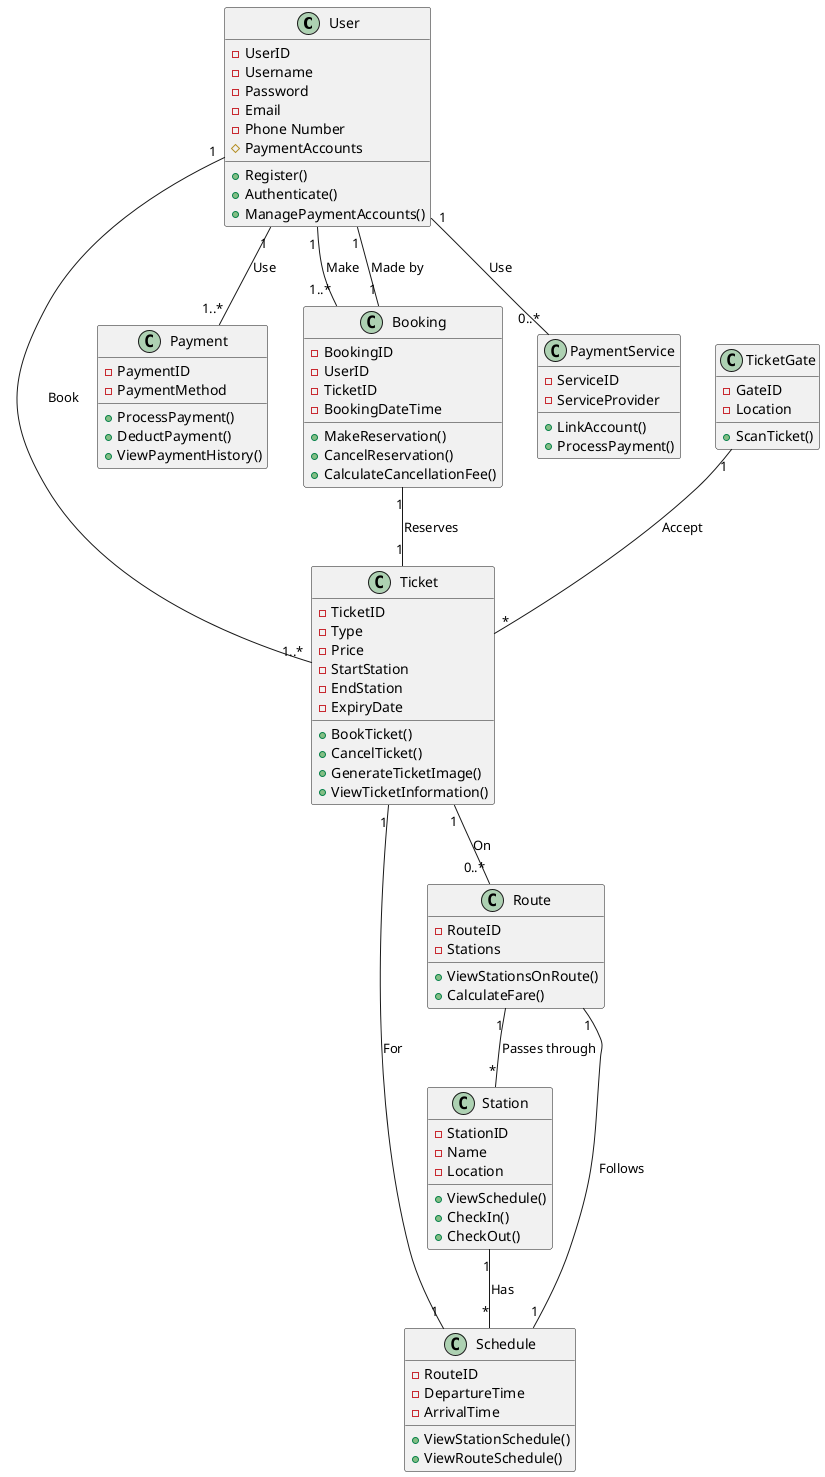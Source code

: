 @startuml HanoiMetroTicketAppAnalysis

!define METADATA class

class "User" {
  - UserID
  - Username
  - Password
  - Email
  - Phone Number
  # PaymentAccounts
  + Register()
  + Authenticate()
  + ManagePaymentAccounts()
}

class "Ticket" {
  - TicketID
  - Type
  - Price
  - StartStation
  - EndStation
  - ExpiryDate
  + BookTicket()
  + CancelTicket()
  + GenerateTicketImage()
  + ViewTicketInformation()
}

class "Payment" {
  - PaymentID
  - PaymentMethod
  + ProcessPayment()
  + DeductPayment()
  + ViewPaymentHistory()
}

class "Station" {
  - StationID
  - Name
  - Location
  + ViewSchedule()
  + CheckIn()
  + CheckOut()
}

class "Schedule" {
  - RouteID
  - DepartureTime
  - ArrivalTime
  + ViewStationSchedule()
  + ViewRouteSchedule()
}

class "Route" {
  - RouteID
  - Stations
  + ViewStationsOnRoute()
  + CalculateFare()
}

class "Booking" {
  - BookingID
  - UserID
  - TicketID
  - BookingDateTime
  + MakeReservation()
  + CancelReservation()
  + CalculateCancellationFee()
}

class "TicketGate" {
  - GateID
  - Location
  + ScanTicket()
}

class "PaymentService" {
  - ServiceID
  - ServiceProvider
  + LinkAccount()
  + ProcessPayment()
}

User "1" -- "1..*" Ticket : Book
User "1" -- "1..*" Payment : Use
User "1" -- "1..*" Booking : Make
User "1" -- "0..*" PaymentService : Use

TicketGate "1" -- "*" Ticket : Accept

Ticket "1" -- "0..*" Route : On
Ticket "1" -- "1" Schedule : For

Booking "1" -- "1" Ticket : Reserves
Booking "1" -- "1" User : Made by

Route "1" -- "*" Station : Passes through
Route "1" -- "1" Schedule : Follows

Station "1" -- "*" Schedule : Has

@enduml